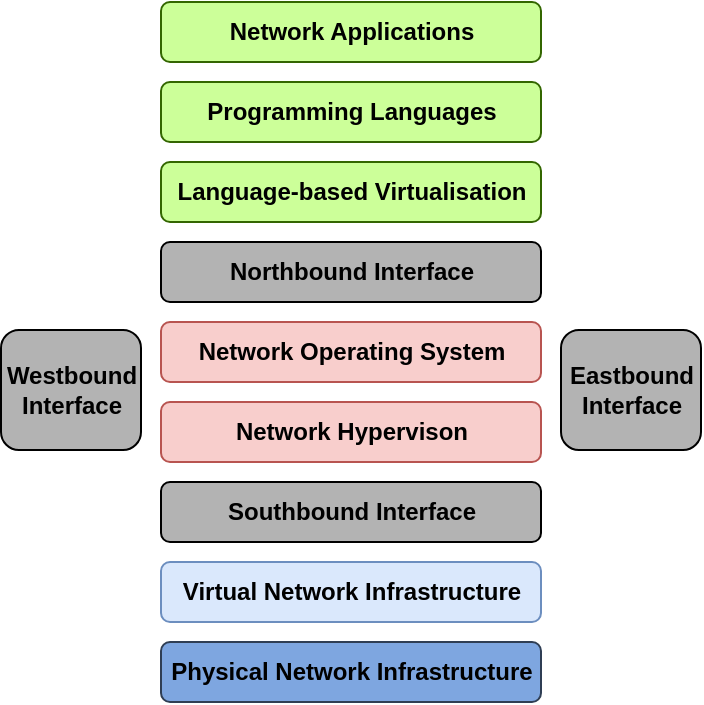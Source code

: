 <mxfile version="10.6.7" type="github"><diagram id="z0lsgjcfHrmLqXOTS_lv" name="Page-1"><mxGraphModel dx="1938" dy="1243" grid="1" gridSize="10" guides="1" tooltips="1" connect="1" arrows="1" fold="1" page="1" pageScale="1" pageWidth="400" pageHeight="400" math="0" shadow="0"><root><mxCell id="0"/><mxCell id="1" parent="0"/><mxCell id="Kn4bCI_ht7yo_tKm7WKS-1" value="Network Applications" style="rounded=1;whiteSpace=wrap;html=1;fillColor=#CCFF99;strokeColor=#336600;fontStyle=1" vertex="1" parent="1"><mxGeometry x="104.5" y="24" width="190" height="30" as="geometry"/></mxCell><mxCell id="Kn4bCI_ht7yo_tKm7WKS-2" value="Programming Languages" style="rounded=1;whiteSpace=wrap;html=1;fillColor=#CCFF99;strokeColor=#336600;fontStyle=1" vertex="1" parent="1"><mxGeometry x="104.5" y="64" width="190" height="30" as="geometry"/></mxCell><mxCell id="Kn4bCI_ht7yo_tKm7WKS-3" value="Language-based Virtualisation" style="rounded=1;whiteSpace=wrap;html=1;fillColor=#CCFF99;strokeColor=#336600;fontStyle=1" vertex="1" parent="1"><mxGeometry x="104.5" y="104" width="190" height="30" as="geometry"/></mxCell><mxCell id="Kn4bCI_ht7yo_tKm7WKS-4" value="Northbound Interface" style="rounded=1;whiteSpace=wrap;html=1;fillColor=#B3B3B3;fontStyle=1" vertex="1" parent="1"><mxGeometry x="104.5" y="144" width="190" height="30" as="geometry"/></mxCell><mxCell id="Kn4bCI_ht7yo_tKm7WKS-5" value="Network Operating System" style="rounded=1;whiteSpace=wrap;html=1;fillColor=#f8cecc;strokeColor=#b85450;fontStyle=1" vertex="1" parent="1"><mxGeometry x="104.5" y="184" width="190" height="30" as="geometry"/></mxCell><mxCell id="Kn4bCI_ht7yo_tKm7WKS-6" value="Network Hypervison" style="rounded=1;whiteSpace=wrap;html=1;fillColor=#f8cecc;strokeColor=#b85450;fontStyle=1" vertex="1" parent="1"><mxGeometry x="104.5" y="224" width="190" height="30" as="geometry"/></mxCell><mxCell id="Kn4bCI_ht7yo_tKm7WKS-7" value="Southbound Interface" style="rounded=1;whiteSpace=wrap;html=1;fillColor=#B3B3B3;fontStyle=1" vertex="1" parent="1"><mxGeometry x="104.5" y="264" width="190" height="30" as="geometry"/></mxCell><mxCell id="Kn4bCI_ht7yo_tKm7WKS-8" value="Virtual Network Infrastructure" style="rounded=1;whiteSpace=wrap;html=1;fillColor=#dae8fc;strokeColor=#6c8ebf;fontStyle=1" vertex="1" parent="1"><mxGeometry x="104.5" y="304" width="190" height="30" as="geometry"/></mxCell><mxCell id="Kn4bCI_ht7yo_tKm7WKS-9" value="Physical Network Infrastructure" style="rounded=1;whiteSpace=wrap;html=1;fillColor=#7EA6E0;strokeColor=#2F3E54;fontStyle=1" vertex="1" parent="1"><mxGeometry x="104.5" y="344" width="190" height="30" as="geometry"/></mxCell><mxCell id="Kn4bCI_ht7yo_tKm7WKS-10" value="Eastbound Interface" style="rounded=1;whiteSpace=wrap;html=1;fillColor=#B3B3B3;fontStyle=1" vertex="1" parent="1"><mxGeometry x="304.5" y="188" width="70" height="60" as="geometry"/></mxCell><mxCell id="Kn4bCI_ht7yo_tKm7WKS-11" value="Westbound Interface" style="rounded=1;whiteSpace=wrap;html=1;fillColor=#B3B3B3;fontStyle=1" vertex="1" parent="1"><mxGeometry x="24.5" y="188" width="70" height="60" as="geometry"/></mxCell></root></mxGraphModel></diagram></mxfile>